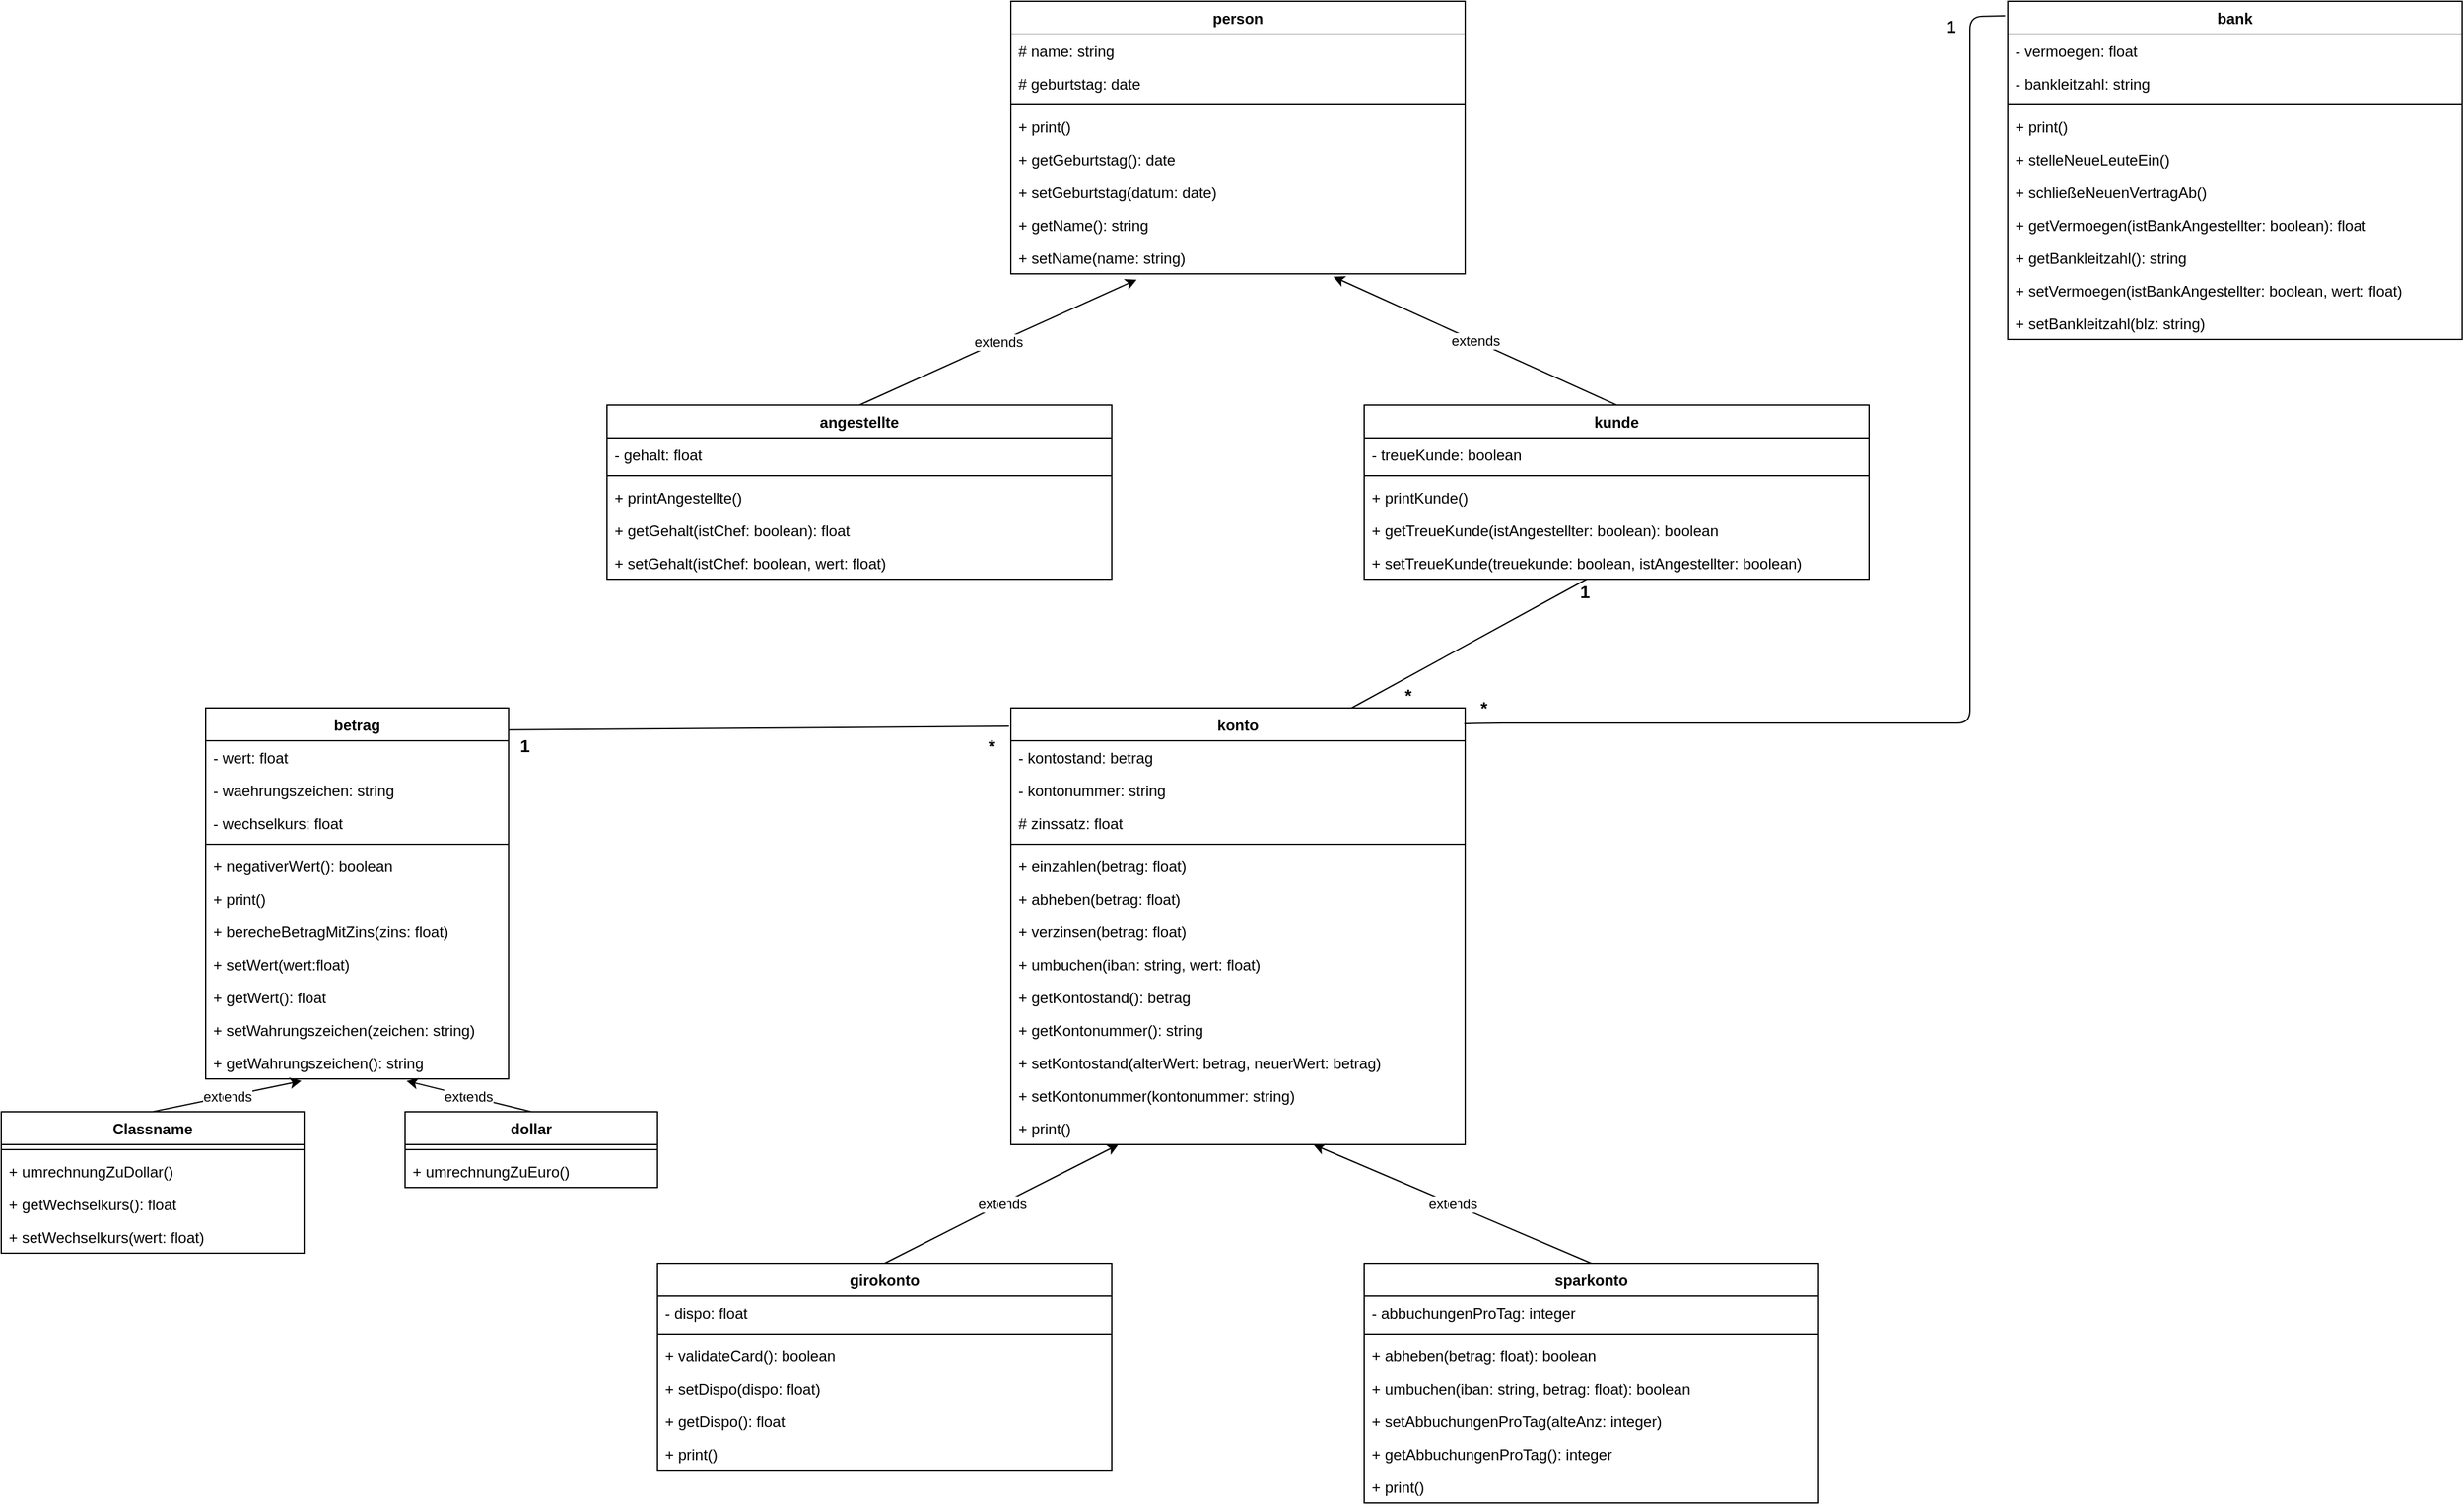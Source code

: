 <mxfile version="13.9.9" type="device"><diagram id="Ds939YUSmN-iUwG1mhIV" name="Seite-1"><mxGraphModel dx="2637" dy="2512" grid="1" gridSize="10" guides="1" tooltips="1" connect="1" arrows="1" fold="1" page="1" pageScale="1" pageWidth="827" pageHeight="1169" math="0" shadow="0"><root><mxCell id="0"/><mxCell id="1" parent="0"/><mxCell id="uOISEq5piqEzutjLCEJP-1" value="bank" style="swimlane;fontStyle=1;align=center;verticalAlign=top;childLayout=stackLayout;horizontal=1;startSize=26;horizontalStack=0;resizeParent=1;resizeParentMax=0;resizeLast=0;collapsible=1;marginBottom=0;" parent="1" vertex="1"><mxGeometry x="790" y="-120" width="360" height="268" as="geometry"/></mxCell><mxCell id="uOISEq5piqEzutjLCEJP-2" value="- vermoegen: float" style="text;strokeColor=none;fillColor=none;align=left;verticalAlign=top;spacingLeft=4;spacingRight=4;overflow=hidden;rotatable=0;points=[[0,0.5],[1,0.5]];portConstraint=eastwest;" parent="uOISEq5piqEzutjLCEJP-1" vertex="1"><mxGeometry y="26" width="360" height="26" as="geometry"/></mxCell><mxCell id="uOISEq5piqEzutjLCEJP-47" value="- bankleitzahl: string" style="text;strokeColor=none;fillColor=none;align=left;verticalAlign=top;spacingLeft=4;spacingRight=4;overflow=hidden;rotatable=0;points=[[0,0.5],[1,0.5]];portConstraint=eastwest;" parent="uOISEq5piqEzutjLCEJP-1" vertex="1"><mxGeometry y="52" width="360" height="26" as="geometry"/></mxCell><mxCell id="uOISEq5piqEzutjLCEJP-3" value="" style="line;strokeWidth=1;fillColor=none;align=left;verticalAlign=middle;spacingTop=-1;spacingLeft=3;spacingRight=3;rotatable=0;labelPosition=right;points=[];portConstraint=eastwest;" parent="uOISEq5piqEzutjLCEJP-1" vertex="1"><mxGeometry y="78" width="360" height="8" as="geometry"/></mxCell><mxCell id="uOISEq5piqEzutjLCEJP-4" value="+ print()" style="text;strokeColor=none;fillColor=none;align=left;verticalAlign=top;spacingLeft=4;spacingRight=4;overflow=hidden;rotatable=0;points=[[0,0.5],[1,0.5]];portConstraint=eastwest;" parent="uOISEq5piqEzutjLCEJP-1" vertex="1"><mxGeometry y="86" width="360" height="26" as="geometry"/></mxCell><mxCell id="peLGVmzXdLXTASPEYZK7-20" value="+ stelleNeueLeuteEin()" style="text;strokeColor=none;fillColor=none;align=left;verticalAlign=top;spacingLeft=4;spacingRight=4;overflow=hidden;rotatable=0;points=[[0,0.5],[1,0.5]];portConstraint=eastwest;" parent="uOISEq5piqEzutjLCEJP-1" vertex="1"><mxGeometry y="112" width="360" height="26" as="geometry"/></mxCell><mxCell id="peLGVmzXdLXTASPEYZK7-21" value="+ schließeNeuenVertragAb()" style="text;strokeColor=none;fillColor=none;align=left;verticalAlign=top;spacingLeft=4;spacingRight=4;overflow=hidden;rotatable=0;points=[[0,0.5],[1,0.5]];portConstraint=eastwest;" parent="uOISEq5piqEzutjLCEJP-1" vertex="1"><mxGeometry y="138" width="360" height="26" as="geometry"/></mxCell><mxCell id="rP_SWubQd7InjoRnyB30-1" value="+ getVermoegen(istBankAngestellter: boolean): float" style="text;strokeColor=none;fillColor=none;align=left;verticalAlign=top;spacingLeft=4;spacingRight=4;overflow=hidden;rotatable=0;points=[[0,0.5],[1,0.5]];portConstraint=eastwest;" parent="uOISEq5piqEzutjLCEJP-1" vertex="1"><mxGeometry y="164" width="360" height="26" as="geometry"/></mxCell><mxCell id="rP_SWubQd7InjoRnyB30-2" value="+ getBankleitzahl(): string" style="text;strokeColor=none;fillColor=none;align=left;verticalAlign=top;spacingLeft=4;spacingRight=4;overflow=hidden;rotatable=0;points=[[0,0.5],[1,0.5]];portConstraint=eastwest;" parent="uOISEq5piqEzutjLCEJP-1" vertex="1"><mxGeometry y="190" width="360" height="26" as="geometry"/></mxCell><mxCell id="rP_SWubQd7InjoRnyB30-3" value="+ setVermoegen(istBankAngestellter: boolean, wert: float)" style="text;strokeColor=none;fillColor=none;align=left;verticalAlign=top;spacingLeft=4;spacingRight=4;overflow=hidden;rotatable=0;points=[[0,0.5],[1,0.5]];portConstraint=eastwest;" parent="uOISEq5piqEzutjLCEJP-1" vertex="1"><mxGeometry y="216" width="360" height="26" as="geometry"/></mxCell><mxCell id="rP_SWubQd7InjoRnyB30-4" value="+ setBankleitzahl(blz: string)" style="text;strokeColor=none;fillColor=none;align=left;verticalAlign=top;spacingLeft=4;spacingRight=4;overflow=hidden;rotatable=0;points=[[0,0.5],[1,0.5]];portConstraint=eastwest;" parent="uOISEq5piqEzutjLCEJP-1" vertex="1"><mxGeometry y="242" width="360" height="26" as="geometry"/></mxCell><mxCell id="uOISEq5piqEzutjLCEJP-5" value="betrag" style="swimlane;fontStyle=1;align=center;verticalAlign=top;childLayout=stackLayout;horizontal=1;startSize=26;horizontalStack=0;resizeParent=1;resizeParentMax=0;resizeLast=0;collapsible=1;marginBottom=0;" parent="1" vertex="1"><mxGeometry x="-638" y="440" width="240" height="294" as="geometry"/></mxCell><mxCell id="uOISEq5piqEzutjLCEJP-6" value="- wert: float" style="text;strokeColor=none;fillColor=none;align=left;verticalAlign=top;spacingLeft=4;spacingRight=4;overflow=hidden;rotatable=0;points=[[0,0.5],[1,0.5]];portConstraint=eastwest;" parent="uOISEq5piqEzutjLCEJP-5" vertex="1"><mxGeometry y="26" width="240" height="26" as="geometry"/></mxCell><mxCell id="uOISEq5piqEzutjLCEJP-19" value="- waehrungszeichen: string" style="text;strokeColor=none;fillColor=none;align=left;verticalAlign=top;spacingLeft=4;spacingRight=4;overflow=hidden;rotatable=0;points=[[0,0.5],[1,0.5]];portConstraint=eastwest;" parent="uOISEq5piqEzutjLCEJP-5" vertex="1"><mxGeometry y="52" width="240" height="26" as="geometry"/></mxCell><mxCell id="e3YK6IXFhvt8WSWS-1vw-3" value="- wechselkurs: float" style="text;strokeColor=none;fillColor=none;align=left;verticalAlign=top;spacingLeft=4;spacingRight=4;overflow=hidden;rotatable=0;points=[[0,0.5],[1,0.5]];portConstraint=eastwest;" vertex="1" parent="uOISEq5piqEzutjLCEJP-5"><mxGeometry y="78" width="240" height="26" as="geometry"/></mxCell><mxCell id="uOISEq5piqEzutjLCEJP-7" value="" style="line;strokeWidth=1;fillColor=none;align=left;verticalAlign=middle;spacingTop=-1;spacingLeft=3;spacingRight=3;rotatable=0;labelPosition=right;points=[];portConstraint=eastwest;" parent="uOISEq5piqEzutjLCEJP-5" vertex="1"><mxGeometry y="104" width="240" height="8" as="geometry"/></mxCell><mxCell id="uOISEq5piqEzutjLCEJP-8" value="+ negativerWert(): boolean" style="text;strokeColor=none;fillColor=none;align=left;verticalAlign=top;spacingLeft=4;spacingRight=4;overflow=hidden;rotatable=0;points=[[0,0.5],[1,0.5]];portConstraint=eastwest;" parent="uOISEq5piqEzutjLCEJP-5" vertex="1"><mxGeometry y="112" width="240" height="26" as="geometry"/></mxCell><mxCell id="peLGVmzXdLXTASPEYZK7-26" value="+ print()" style="text;strokeColor=none;fillColor=none;align=left;verticalAlign=top;spacingLeft=4;spacingRight=4;overflow=hidden;rotatable=0;points=[[0,0.5],[1,0.5]];portConstraint=eastwest;" parent="uOISEq5piqEzutjLCEJP-5" vertex="1"><mxGeometry y="138" width="240" height="26" as="geometry"/></mxCell><mxCell id="peLGVmzXdLXTASPEYZK7-27" value="+ berecheBetragMitZins(zins: float)" style="text;strokeColor=none;fillColor=none;align=left;verticalAlign=top;spacingLeft=4;spacingRight=4;overflow=hidden;rotatable=0;points=[[0,0.5],[1,0.5]];portConstraint=eastwest;" parent="uOISEq5piqEzutjLCEJP-5" vertex="1"><mxGeometry y="164" width="240" height="26" as="geometry"/></mxCell><mxCell id="rP_SWubQd7InjoRnyB30-31" value="+ setWert(wert:float)" style="text;strokeColor=none;fillColor=none;align=left;verticalAlign=top;spacingLeft=4;spacingRight=4;overflow=hidden;rotatable=0;points=[[0,0.5],[1,0.5]];portConstraint=eastwest;" parent="uOISEq5piqEzutjLCEJP-5" vertex="1"><mxGeometry y="190" width="240" height="26" as="geometry"/></mxCell><mxCell id="rP_SWubQd7InjoRnyB30-32" value="+ getWert(): float" style="text;strokeColor=none;fillColor=none;align=left;verticalAlign=top;spacingLeft=4;spacingRight=4;overflow=hidden;rotatable=0;points=[[0,0.5],[1,0.5]];portConstraint=eastwest;" parent="uOISEq5piqEzutjLCEJP-5" vertex="1"><mxGeometry y="216" width="240" height="26" as="geometry"/></mxCell><mxCell id="rP_SWubQd7InjoRnyB30-33" value="+ setWahrungszeichen(zeichen: string)" style="text;strokeColor=none;fillColor=none;align=left;verticalAlign=top;spacingLeft=4;spacingRight=4;overflow=hidden;rotatable=0;points=[[0,0.5],[1,0.5]];portConstraint=eastwest;" parent="uOISEq5piqEzutjLCEJP-5" vertex="1"><mxGeometry y="242" width="240" height="26" as="geometry"/></mxCell><mxCell id="rP_SWubQd7InjoRnyB30-34" value="+ getWahrungszeichen(): string" style="text;strokeColor=none;fillColor=none;align=left;verticalAlign=top;spacingLeft=4;spacingRight=4;overflow=hidden;rotatable=0;points=[[0,0.5],[1,0.5]];portConstraint=eastwest;" parent="uOISEq5piqEzutjLCEJP-5" vertex="1"><mxGeometry y="268" width="240" height="26" as="geometry"/></mxCell><mxCell id="uOISEq5piqEzutjLCEJP-13" value="extends" style="endArrow=classic;html=1;exitX=0.5;exitY=0;exitDx=0;exitDy=0;entryX=0.316;entryY=1.059;entryDx=0;entryDy=0;entryPerimeter=0;" parent="1" source="uOISEq5piqEzutjLCEJP-24" target="rP_SWubQd7InjoRnyB30-34" edge="1"><mxGeometry relative="1" as="geometry"><mxPoint x="-360" y="702" as="sourcePoint"/><mxPoint x="-558" y="730" as="targetPoint"/></mxGeometry></mxCell><mxCell id="uOISEq5piqEzutjLCEJP-14" value="e" style="edgeLabel;resizable=0;html=1;align=center;verticalAlign=middle;" parent="uOISEq5piqEzutjLCEJP-13" connectable="0" vertex="1"><mxGeometry relative="1" as="geometry"/></mxCell><mxCell id="uOISEq5piqEzutjLCEJP-15" value="dollar" style="swimlane;fontStyle=1;align=center;verticalAlign=top;childLayout=stackLayout;horizontal=1;startSize=26;horizontalStack=0;resizeParent=1;resizeParentMax=0;resizeLast=0;collapsible=1;marginBottom=0;" parent="1" vertex="1"><mxGeometry x="-480" y="760" width="200" height="60" as="geometry"/></mxCell><mxCell id="uOISEq5piqEzutjLCEJP-17" value="" style="line;strokeWidth=1;fillColor=none;align=left;verticalAlign=middle;spacingTop=-1;spacingLeft=3;spacingRight=3;rotatable=0;labelPosition=right;points=[];portConstraint=eastwest;" parent="uOISEq5piqEzutjLCEJP-15" vertex="1"><mxGeometry y="26" width="200" height="8" as="geometry"/></mxCell><mxCell id="uOISEq5piqEzutjLCEJP-18" value="+ umrechnungZuEuro()" style="text;strokeColor=none;fillColor=none;align=left;verticalAlign=top;spacingLeft=4;spacingRight=4;overflow=hidden;rotatable=0;points=[[0,0.5],[1,0.5]];portConstraint=eastwest;" parent="uOISEq5piqEzutjLCEJP-15" vertex="1"><mxGeometry y="34" width="200" height="26" as="geometry"/></mxCell><mxCell id="uOISEq5piqEzutjLCEJP-24" value="Classname" style="swimlane;fontStyle=1;align=center;verticalAlign=top;childLayout=stackLayout;horizontal=1;startSize=26;horizontalStack=0;resizeParent=1;resizeParentMax=0;resizeLast=0;collapsible=1;marginBottom=0;" parent="1" vertex="1"><mxGeometry x="-800" y="760" width="240" height="112" as="geometry"/></mxCell><mxCell id="uOISEq5piqEzutjLCEJP-26" value="" style="line;strokeWidth=1;fillColor=none;align=left;verticalAlign=middle;spacingTop=-1;spacingLeft=3;spacingRight=3;rotatable=0;labelPosition=right;points=[];portConstraint=eastwest;" parent="uOISEq5piqEzutjLCEJP-24" vertex="1"><mxGeometry y="26" width="240" height="8" as="geometry"/></mxCell><mxCell id="rP_SWubQd7InjoRnyB30-35" value="+ umrechnungZuDollar()" style="text;strokeColor=none;fillColor=none;align=left;verticalAlign=top;spacingLeft=4;spacingRight=4;overflow=hidden;rotatable=0;points=[[0,0.5],[1,0.5]];portConstraint=eastwest;" parent="uOISEq5piqEzutjLCEJP-24" vertex="1"><mxGeometry y="34" width="240" height="26" as="geometry"/></mxCell><mxCell id="rP_SWubQd7InjoRnyB30-36" value="+ getWechselkurs(): float" style="text;strokeColor=none;fillColor=none;align=left;verticalAlign=top;spacingLeft=4;spacingRight=4;overflow=hidden;rotatable=0;points=[[0,0.5],[1,0.5]];portConstraint=eastwest;" parent="uOISEq5piqEzutjLCEJP-24" vertex="1"><mxGeometry y="60" width="240" height="26" as="geometry"/></mxCell><mxCell id="uOISEq5piqEzutjLCEJP-27" value="+ setWechselkurs(wert: float)" style="text;strokeColor=none;fillColor=none;align=left;verticalAlign=top;spacingLeft=4;spacingRight=4;overflow=hidden;rotatable=0;points=[[0,0.5],[1,0.5]];portConstraint=eastwest;" parent="uOISEq5piqEzutjLCEJP-24" vertex="1"><mxGeometry y="86" width="240" height="26" as="geometry"/></mxCell><mxCell id="uOISEq5piqEzutjLCEJP-28" value="extends" style="endArrow=classic;html=1;exitX=0.5;exitY=0;exitDx=0;exitDy=0;entryX=0.663;entryY=1.059;entryDx=0;entryDy=0;entryPerimeter=0;" parent="1" source="uOISEq5piqEzutjLCEJP-15" target="rP_SWubQd7InjoRnyB30-34" edge="1"><mxGeometry relative="1" as="geometry"><mxPoint x="-675" y="652" as="sourcePoint"/><mxPoint x="-510" y="740" as="targetPoint"/></mxGeometry></mxCell><mxCell id="uOISEq5piqEzutjLCEJP-29" value="e" style="edgeLabel;resizable=0;html=1;align=center;verticalAlign=middle;" parent="uOISEq5piqEzutjLCEJP-28" connectable="0" vertex="1"><mxGeometry relative="1" as="geometry"/></mxCell><mxCell id="uOISEq5piqEzutjLCEJP-30" value="angestellte" style="swimlane;fontStyle=1;align=center;verticalAlign=top;childLayout=stackLayout;horizontal=1;startSize=26;horizontalStack=0;resizeParent=1;resizeParentMax=0;resizeLast=0;collapsible=1;marginBottom=0;" parent="1" vertex="1"><mxGeometry x="-320" y="200" width="400" height="138" as="geometry"/></mxCell><mxCell id="uOISEq5piqEzutjLCEJP-31" value="- gehalt: float" style="text;strokeColor=none;fillColor=none;align=left;verticalAlign=top;spacingLeft=4;spacingRight=4;overflow=hidden;rotatable=0;points=[[0,0.5],[1,0.5]];portConstraint=eastwest;" parent="uOISEq5piqEzutjLCEJP-30" vertex="1"><mxGeometry y="26" width="400" height="26" as="geometry"/></mxCell><mxCell id="uOISEq5piqEzutjLCEJP-32" value="" style="line;strokeWidth=1;fillColor=none;align=left;verticalAlign=middle;spacingTop=-1;spacingLeft=3;spacingRight=3;rotatable=0;labelPosition=right;points=[];portConstraint=eastwest;" parent="uOISEq5piqEzutjLCEJP-30" vertex="1"><mxGeometry y="52" width="400" height="8" as="geometry"/></mxCell><mxCell id="uOISEq5piqEzutjLCEJP-33" value="+ printAngestellte()" style="text;strokeColor=none;fillColor=none;align=left;verticalAlign=top;spacingLeft=4;spacingRight=4;overflow=hidden;rotatable=0;points=[[0,0.5],[1,0.5]];portConstraint=eastwest;" parent="uOISEq5piqEzutjLCEJP-30" vertex="1"><mxGeometry y="60" width="400" height="26" as="geometry"/></mxCell><mxCell id="rP_SWubQd7InjoRnyB30-5" value="+ getGehalt(istChef: boolean): float" style="text;strokeColor=none;fillColor=none;align=left;verticalAlign=top;spacingLeft=4;spacingRight=4;overflow=hidden;rotatable=0;points=[[0,0.5],[1,0.5]];portConstraint=eastwest;" parent="uOISEq5piqEzutjLCEJP-30" vertex="1"><mxGeometry y="86" width="400" height="26" as="geometry"/></mxCell><mxCell id="rP_SWubQd7InjoRnyB30-8" value="+ setGehalt(istChef: boolean, wert: float)" style="text;strokeColor=none;fillColor=none;align=left;verticalAlign=top;spacingLeft=4;spacingRight=4;overflow=hidden;rotatable=0;points=[[0,0.5],[1,0.5]];portConstraint=eastwest;" parent="uOISEq5piqEzutjLCEJP-30" vertex="1"><mxGeometry y="112" width="400" height="26" as="geometry"/></mxCell><mxCell id="uOISEq5piqEzutjLCEJP-34" value="kunde" style="swimlane;fontStyle=1;align=center;verticalAlign=top;childLayout=stackLayout;horizontal=1;startSize=26;horizontalStack=0;resizeParent=1;resizeParentMax=0;resizeLast=0;collapsible=1;marginBottom=0;" parent="1" vertex="1"><mxGeometry x="280" y="200" width="400" height="138" as="geometry"/></mxCell><mxCell id="uOISEq5piqEzutjLCEJP-35" value="- treueKunde: boolean" style="text;strokeColor=none;fillColor=none;align=left;verticalAlign=top;spacingLeft=4;spacingRight=4;overflow=hidden;rotatable=0;points=[[0,0.5],[1,0.5]];portConstraint=eastwest;" parent="uOISEq5piqEzutjLCEJP-34" vertex="1"><mxGeometry y="26" width="400" height="26" as="geometry"/></mxCell><mxCell id="uOISEq5piqEzutjLCEJP-36" value="" style="line;strokeWidth=1;fillColor=none;align=left;verticalAlign=middle;spacingTop=-1;spacingLeft=3;spacingRight=3;rotatable=0;labelPosition=right;points=[];portConstraint=eastwest;" parent="uOISEq5piqEzutjLCEJP-34" vertex="1"><mxGeometry y="52" width="400" height="8" as="geometry"/></mxCell><mxCell id="uOISEq5piqEzutjLCEJP-37" value="+ printKunde()" style="text;strokeColor=none;fillColor=none;align=left;verticalAlign=top;spacingLeft=4;spacingRight=4;overflow=hidden;rotatable=0;points=[[0,0.5],[1,0.5]];portConstraint=eastwest;" parent="uOISEq5piqEzutjLCEJP-34" vertex="1"><mxGeometry y="60" width="400" height="26" as="geometry"/></mxCell><mxCell id="rP_SWubQd7InjoRnyB30-7" value="+ getTreueKunde(istAngestellter: boolean): boolean" style="text;strokeColor=none;fillColor=none;align=left;verticalAlign=top;spacingLeft=4;spacingRight=4;overflow=hidden;rotatable=0;points=[[0,0.5],[1,0.5]];portConstraint=eastwest;" parent="uOISEq5piqEzutjLCEJP-34" vertex="1"><mxGeometry y="86" width="400" height="26" as="geometry"/></mxCell><mxCell id="rP_SWubQd7InjoRnyB30-9" value="+ setTreueKunde(treuekunde: boolean, istAngestellter: boolean)" style="text;strokeColor=none;fillColor=none;align=left;verticalAlign=top;spacingLeft=4;spacingRight=4;overflow=hidden;rotatable=0;points=[[0,0.5],[1,0.5]];portConstraint=eastwest;" parent="uOISEq5piqEzutjLCEJP-34" vertex="1"><mxGeometry y="112" width="400" height="26" as="geometry"/></mxCell><mxCell id="uOISEq5piqEzutjLCEJP-38" value="konto" style="swimlane;fontStyle=1;align=center;verticalAlign=top;childLayout=stackLayout;horizontal=1;startSize=26;horizontalStack=0;resizeParent=1;resizeParentMax=0;resizeLast=0;collapsible=1;marginBottom=0;" parent="1" vertex="1"><mxGeometry y="440" width="360" height="346" as="geometry"/></mxCell><mxCell id="uOISEq5piqEzutjLCEJP-39" value="- kontostand: betrag" style="text;strokeColor=none;fillColor=none;align=left;verticalAlign=top;spacingLeft=4;spacingRight=4;overflow=hidden;rotatable=0;points=[[0,0.5],[1,0.5]];portConstraint=eastwest;" parent="uOISEq5piqEzutjLCEJP-38" vertex="1"><mxGeometry y="26" width="360" height="26" as="geometry"/></mxCell><mxCell id="uOISEq5piqEzutjLCEJP-45" value="- kontonummer: string" style="text;strokeColor=none;fillColor=none;align=left;verticalAlign=top;spacingLeft=4;spacingRight=4;overflow=hidden;rotatable=0;points=[[0,0.5],[1,0.5]];portConstraint=eastwest;" parent="uOISEq5piqEzutjLCEJP-38" vertex="1"><mxGeometry y="52" width="360" height="26" as="geometry"/></mxCell><mxCell id="uOISEq5piqEzutjLCEJP-57" value="# zinssatz: float" style="text;strokeColor=none;fillColor=none;align=left;verticalAlign=top;spacingLeft=4;spacingRight=4;overflow=hidden;rotatable=0;points=[[0,0.5],[1,0.5]];portConstraint=eastwest;" parent="uOISEq5piqEzutjLCEJP-38" vertex="1"><mxGeometry y="78" width="360" height="26" as="geometry"/></mxCell><mxCell id="uOISEq5piqEzutjLCEJP-40" value="" style="line;strokeWidth=1;fillColor=none;align=left;verticalAlign=middle;spacingTop=-1;spacingLeft=3;spacingRight=3;rotatable=0;labelPosition=right;points=[];portConstraint=eastwest;" parent="uOISEq5piqEzutjLCEJP-38" vertex="1"><mxGeometry y="104" width="360" height="8" as="geometry"/></mxCell><mxCell id="uOISEq5piqEzutjLCEJP-41" value="+ einzahlen(betrag: float)" style="text;strokeColor=none;fillColor=none;align=left;verticalAlign=top;spacingLeft=4;spacingRight=4;overflow=hidden;rotatable=0;points=[[0,0.5],[1,0.5]];portConstraint=eastwest;" parent="uOISEq5piqEzutjLCEJP-38" vertex="1"><mxGeometry y="112" width="360" height="26" as="geometry"/></mxCell><mxCell id="uOISEq5piqEzutjLCEJP-42" value="+ abheben(betrag: float)" style="text;strokeColor=none;fillColor=none;align=left;verticalAlign=top;spacingLeft=4;spacingRight=4;overflow=hidden;rotatable=0;points=[[0,0.5],[1,0.5]];portConstraint=eastwest;" parent="uOISEq5piqEzutjLCEJP-38" vertex="1"><mxGeometry y="138" width="360" height="26" as="geometry"/></mxCell><mxCell id="uOISEq5piqEzutjLCEJP-43" value="+ verzinsen(betrag: float)" style="text;strokeColor=none;fillColor=none;align=left;verticalAlign=top;spacingLeft=4;spacingRight=4;overflow=hidden;rotatable=0;points=[[0,0.5],[1,0.5]];portConstraint=eastwest;" parent="uOISEq5piqEzutjLCEJP-38" vertex="1"><mxGeometry y="164" width="360" height="26" as="geometry"/></mxCell><mxCell id="uOISEq5piqEzutjLCEJP-44" value="+ umbuchen(iban: string, wert: float)" style="text;strokeColor=none;fillColor=none;align=left;verticalAlign=top;spacingLeft=4;spacingRight=4;overflow=hidden;rotatable=0;points=[[0,0.5],[1,0.5]];portConstraint=eastwest;" parent="uOISEq5piqEzutjLCEJP-38" vertex="1"><mxGeometry y="190" width="360" height="26" as="geometry"/></mxCell><mxCell id="rP_SWubQd7InjoRnyB30-17" value="+ getKontostand(): betrag" style="text;strokeColor=none;fillColor=none;align=left;verticalAlign=top;spacingLeft=4;spacingRight=4;overflow=hidden;rotatable=0;points=[[0,0.5],[1,0.5]];portConstraint=eastwest;" parent="uOISEq5piqEzutjLCEJP-38" vertex="1"><mxGeometry y="216" width="360" height="26" as="geometry"/></mxCell><mxCell id="rP_SWubQd7InjoRnyB30-18" value="+ getKontonummer(): string" style="text;strokeColor=none;fillColor=none;align=left;verticalAlign=top;spacingLeft=4;spacingRight=4;overflow=hidden;rotatable=0;points=[[0,0.5],[1,0.5]];portConstraint=eastwest;" parent="uOISEq5piqEzutjLCEJP-38" vertex="1"><mxGeometry y="242" width="360" height="26" as="geometry"/></mxCell><mxCell id="rP_SWubQd7InjoRnyB30-19" value="+ setKontostand(alterWert: betrag, neuerWert: betrag)" style="text;strokeColor=none;fillColor=none;align=left;verticalAlign=top;spacingLeft=4;spacingRight=4;overflow=hidden;rotatable=0;points=[[0,0.5],[1,0.5]];portConstraint=eastwest;" parent="uOISEq5piqEzutjLCEJP-38" vertex="1"><mxGeometry y="268" width="360" height="26" as="geometry"/></mxCell><mxCell id="rP_SWubQd7InjoRnyB30-20" value="+ setKontonummer(kontonummer: string)" style="text;strokeColor=none;fillColor=none;align=left;verticalAlign=top;spacingLeft=4;spacingRight=4;overflow=hidden;rotatable=0;points=[[0,0.5],[1,0.5]];portConstraint=eastwest;" parent="uOISEq5piqEzutjLCEJP-38" vertex="1"><mxGeometry y="294" width="360" height="26" as="geometry"/></mxCell><mxCell id="peLGVmzXdLXTASPEYZK7-22" value="+ print()" style="text;strokeColor=none;fillColor=none;align=left;verticalAlign=top;spacingLeft=4;spacingRight=4;overflow=hidden;rotatable=0;points=[[0,0.5],[1,0.5]];portConstraint=eastwest;" parent="uOISEq5piqEzutjLCEJP-38" vertex="1"><mxGeometry y="320" width="360" height="26" as="geometry"/></mxCell><mxCell id="uOISEq5piqEzutjLCEJP-49" value="girokonto" style="swimlane;fontStyle=1;align=center;verticalAlign=top;childLayout=stackLayout;horizontal=1;startSize=26;horizontalStack=0;resizeParent=1;resizeParentMax=0;resizeLast=0;collapsible=1;marginBottom=0;" parent="1" vertex="1"><mxGeometry x="-280" y="880" width="360" height="164" as="geometry"/></mxCell><mxCell id="uOISEq5piqEzutjLCEJP-59" value="- dispo: float" style="text;strokeColor=none;fillColor=none;align=left;verticalAlign=top;spacingLeft=4;spacingRight=4;overflow=hidden;rotatable=0;points=[[0,0.5],[1,0.5]];portConstraint=eastwest;" parent="uOISEq5piqEzutjLCEJP-49" vertex="1"><mxGeometry y="26" width="360" height="26" as="geometry"/></mxCell><mxCell id="uOISEq5piqEzutjLCEJP-51" value="" style="line;strokeWidth=1;fillColor=none;align=left;verticalAlign=middle;spacingTop=-1;spacingLeft=3;spacingRight=3;rotatable=0;labelPosition=right;points=[];portConstraint=eastwest;" parent="uOISEq5piqEzutjLCEJP-49" vertex="1"><mxGeometry y="52" width="360" height="8" as="geometry"/></mxCell><mxCell id="uOISEq5piqEzutjLCEJP-52" value="+ validateCard(): boolean" style="text;strokeColor=none;fillColor=none;align=left;verticalAlign=top;spacingLeft=4;spacingRight=4;overflow=hidden;rotatable=0;points=[[0,0.5],[1,0.5]];portConstraint=eastwest;" parent="uOISEq5piqEzutjLCEJP-49" vertex="1"><mxGeometry y="60" width="360" height="26" as="geometry"/></mxCell><mxCell id="rP_SWubQd7InjoRnyB30-21" value="+ setDispo(dispo: float)" style="text;strokeColor=none;fillColor=none;align=left;verticalAlign=top;spacingLeft=4;spacingRight=4;overflow=hidden;rotatable=0;points=[[0,0.5],[1,0.5]];portConstraint=eastwest;" parent="uOISEq5piqEzutjLCEJP-49" vertex="1"><mxGeometry y="86" width="360" height="26" as="geometry"/></mxCell><mxCell id="e3YK6IXFhvt8WSWS-1vw-1" value="+ getDispo(): float" style="text;strokeColor=none;fillColor=none;align=left;verticalAlign=top;spacingLeft=4;spacingRight=4;overflow=hidden;rotatable=0;points=[[0,0.5],[1,0.5]];portConstraint=eastwest;" vertex="1" parent="uOISEq5piqEzutjLCEJP-49"><mxGeometry y="112" width="360" height="26" as="geometry"/></mxCell><mxCell id="rP_SWubQd7InjoRnyB30-22" value="+ print()" style="text;strokeColor=none;fillColor=none;align=left;verticalAlign=top;spacingLeft=4;spacingRight=4;overflow=hidden;rotatable=0;points=[[0,0.5],[1,0.5]];portConstraint=eastwest;" parent="uOISEq5piqEzutjLCEJP-49" vertex="1"><mxGeometry y="138" width="360" height="26" as="geometry"/></mxCell><mxCell id="uOISEq5piqEzutjLCEJP-53" value="sparkonto" style="swimlane;fontStyle=1;align=center;verticalAlign=top;childLayout=stackLayout;horizontal=1;startSize=26;horizontalStack=0;resizeParent=1;resizeParentMax=0;resizeLast=0;collapsible=1;marginBottom=0;" parent="1" vertex="1"><mxGeometry x="280" y="880" width="360" height="190" as="geometry"/></mxCell><mxCell id="uOISEq5piqEzutjLCEJP-54" value="- abbuchungenProTag: integer " style="text;strokeColor=none;fillColor=none;align=left;verticalAlign=top;spacingLeft=4;spacingRight=4;overflow=hidden;rotatable=0;points=[[0,0.5],[1,0.5]];portConstraint=eastwest;" parent="uOISEq5piqEzutjLCEJP-53" vertex="1"><mxGeometry y="26" width="360" height="26" as="geometry"/></mxCell><mxCell id="uOISEq5piqEzutjLCEJP-55" value="" style="line;strokeWidth=1;fillColor=none;align=left;verticalAlign=middle;spacingTop=-1;spacingLeft=3;spacingRight=3;rotatable=0;labelPosition=right;points=[];portConstraint=eastwest;" parent="uOISEq5piqEzutjLCEJP-53" vertex="1"><mxGeometry y="52" width="360" height="8" as="geometry"/></mxCell><mxCell id="peLGVmzXdLXTASPEYZK7-24" value="+ abheben(betrag: float): boolean" style="text;strokeColor=none;fillColor=none;align=left;verticalAlign=top;spacingLeft=4;spacingRight=4;overflow=hidden;rotatable=0;points=[[0,0.5],[1,0.5]];portConstraint=eastwest;" parent="uOISEq5piqEzutjLCEJP-53" vertex="1"><mxGeometry y="60" width="360" height="26" as="geometry"/></mxCell><mxCell id="peLGVmzXdLXTASPEYZK7-25" value="+ umbuchen(iban: string, betrag: float): boolean" style="text;strokeColor=none;fillColor=none;align=left;verticalAlign=top;spacingLeft=4;spacingRight=4;overflow=hidden;rotatable=0;points=[[0,0.5],[1,0.5]];portConstraint=eastwest;" parent="uOISEq5piqEzutjLCEJP-53" vertex="1"><mxGeometry y="86" width="360" height="26" as="geometry"/></mxCell><mxCell id="rP_SWubQd7InjoRnyB30-23" value="+ setAbbuchungenProTag(alteAnz: integer)" style="text;strokeColor=none;fillColor=none;align=left;verticalAlign=top;spacingLeft=4;spacingRight=4;overflow=hidden;rotatable=0;points=[[0,0.5],[1,0.5]];portConstraint=eastwest;" parent="uOISEq5piqEzutjLCEJP-53" vertex="1"><mxGeometry y="112" width="360" height="26" as="geometry"/></mxCell><mxCell id="e3YK6IXFhvt8WSWS-1vw-2" value="+ getAbbuchungenProTag(): integer" style="text;strokeColor=none;fillColor=none;align=left;verticalAlign=top;spacingLeft=4;spacingRight=4;overflow=hidden;rotatable=0;points=[[0,0.5],[1,0.5]];portConstraint=eastwest;" vertex="1" parent="uOISEq5piqEzutjLCEJP-53"><mxGeometry y="138" width="360" height="26" as="geometry"/></mxCell><mxCell id="rP_SWubQd7InjoRnyB30-24" value="+ print()" style="text;strokeColor=none;fillColor=none;align=left;verticalAlign=top;spacingLeft=4;spacingRight=4;overflow=hidden;rotatable=0;points=[[0,0.5],[1,0.5]];portConstraint=eastwest;" parent="uOISEq5piqEzutjLCEJP-53" vertex="1"><mxGeometry y="164" width="360" height="26" as="geometry"/></mxCell><mxCell id="uOISEq5piqEzutjLCEJP-60" value="extends" style="endArrow=classic;html=1;exitX=0.5;exitY=0;exitDx=0;exitDy=0;entryX=0.237;entryY=1;entryDx=0;entryDy=0;entryPerimeter=0;" parent="1" source="uOISEq5piqEzutjLCEJP-49" target="peLGVmzXdLXTASPEYZK7-22" edge="1"><mxGeometry relative="1" as="geometry"><mxPoint x="-35" y="820" as="sourcePoint"/><mxPoint x="120" y="830" as="targetPoint"/></mxGeometry></mxCell><mxCell id="uOISEq5piqEzutjLCEJP-61" value="e" style="edgeLabel;resizable=0;html=1;align=center;verticalAlign=middle;" parent="uOISEq5piqEzutjLCEJP-60" connectable="0" vertex="1"><mxGeometry relative="1" as="geometry"/></mxCell><mxCell id="uOISEq5piqEzutjLCEJP-62" value="extends" style="endArrow=classic;html=1;exitX=0.5;exitY=0;exitDx=0;exitDy=0;entryX=0.666;entryY=1;entryDx=0;entryDy=0;entryPerimeter=0;" parent="1" source="uOISEq5piqEzutjLCEJP-53" target="peLGVmzXdLXTASPEYZK7-22" edge="1"><mxGeometry relative="1" as="geometry"><mxPoint x="-25" y="830" as="sourcePoint"/><mxPoint x="240" y="790" as="targetPoint"/></mxGeometry></mxCell><mxCell id="uOISEq5piqEzutjLCEJP-63" value="e" style="edgeLabel;resizable=0;html=1;align=center;verticalAlign=middle;" parent="uOISEq5piqEzutjLCEJP-62" connectable="0" vertex="1"><mxGeometry relative="1" as="geometry"/></mxCell><mxCell id="uOISEq5piqEzutjLCEJP-67" value="" style="endArrow=none;html=1;entryX=-0.004;entryY=0.042;entryDx=0;entryDy=0;entryPerimeter=0;exitX=1.001;exitY=0.059;exitDx=0;exitDy=0;exitPerimeter=0;" parent="1" source="uOISEq5piqEzutjLCEJP-5" target="uOISEq5piqEzutjLCEJP-38" edge="1"><mxGeometry width="50" height="50" relative="1" as="geometry"><mxPoint x="100" y="640" as="sourcePoint"/><mxPoint x="230" y="660" as="targetPoint"/></mxGeometry></mxCell><mxCell id="peLGVmzXdLXTASPEYZK7-3" value="person" style="swimlane;fontStyle=1;align=center;verticalAlign=top;childLayout=stackLayout;horizontal=1;startSize=26;horizontalStack=0;resizeParent=1;resizeParentMax=0;resizeLast=0;collapsible=1;marginBottom=0;" parent="1" vertex="1"><mxGeometry y="-120" width="360" height="216" as="geometry"/></mxCell><mxCell id="peLGVmzXdLXTASPEYZK7-4" value="# name: string" style="text;strokeColor=none;fillColor=none;align=left;verticalAlign=top;spacingLeft=4;spacingRight=4;overflow=hidden;rotatable=0;points=[[0,0.5],[1,0.5]];portConstraint=eastwest;" parent="peLGVmzXdLXTASPEYZK7-3" vertex="1"><mxGeometry y="26" width="360" height="26" as="geometry"/></mxCell><mxCell id="peLGVmzXdLXTASPEYZK7-7" value="# geburtstag: date" style="text;strokeColor=none;fillColor=none;align=left;verticalAlign=top;spacingLeft=4;spacingRight=4;overflow=hidden;rotatable=0;points=[[0,0.5],[1,0.5]];portConstraint=eastwest;" parent="peLGVmzXdLXTASPEYZK7-3" vertex="1"><mxGeometry y="52" width="360" height="26" as="geometry"/></mxCell><mxCell id="peLGVmzXdLXTASPEYZK7-5" value="" style="line;strokeWidth=1;fillColor=none;align=left;verticalAlign=middle;spacingTop=-1;spacingLeft=3;spacingRight=3;rotatable=0;labelPosition=right;points=[];portConstraint=eastwest;" parent="peLGVmzXdLXTASPEYZK7-3" vertex="1"><mxGeometry y="78" width="360" height="8" as="geometry"/></mxCell><mxCell id="peLGVmzXdLXTASPEYZK7-6" value="+ print()" style="text;strokeColor=none;fillColor=none;align=left;verticalAlign=top;spacingLeft=4;spacingRight=4;overflow=hidden;rotatable=0;points=[[0,0.5],[1,0.5]];portConstraint=eastwest;" parent="peLGVmzXdLXTASPEYZK7-3" vertex="1"><mxGeometry y="86" width="360" height="26" as="geometry"/></mxCell><mxCell id="rP_SWubQd7InjoRnyB30-16" value="+ getGeburtstag(): date" style="text;strokeColor=none;fillColor=none;align=left;verticalAlign=top;spacingLeft=4;spacingRight=4;overflow=hidden;rotatable=0;points=[[0,0.5],[1,0.5]];portConstraint=eastwest;" parent="peLGVmzXdLXTASPEYZK7-3" vertex="1"><mxGeometry y="112" width="360" height="26" as="geometry"/></mxCell><mxCell id="rP_SWubQd7InjoRnyB30-13" value="+ setGeburtstag(datum: date)" style="text;strokeColor=none;fillColor=none;align=left;verticalAlign=top;spacingLeft=4;spacingRight=4;overflow=hidden;rotatable=0;points=[[0,0.5],[1,0.5]];portConstraint=eastwest;" parent="peLGVmzXdLXTASPEYZK7-3" vertex="1"><mxGeometry y="138" width="360" height="26" as="geometry"/></mxCell><mxCell id="rP_SWubQd7InjoRnyB30-14" value="+ getName(): string" style="text;strokeColor=none;fillColor=none;align=left;verticalAlign=top;spacingLeft=4;spacingRight=4;overflow=hidden;rotatable=0;points=[[0,0.5],[1,0.5]];portConstraint=eastwest;" parent="peLGVmzXdLXTASPEYZK7-3" vertex="1"><mxGeometry y="164" width="360" height="26" as="geometry"/></mxCell><mxCell id="rP_SWubQd7InjoRnyB30-15" value="+ setName(name: string)" style="text;strokeColor=none;fillColor=none;align=left;verticalAlign=top;spacingLeft=4;spacingRight=4;overflow=hidden;rotatable=0;points=[[0,0.5],[1,0.5]];portConstraint=eastwest;" parent="peLGVmzXdLXTASPEYZK7-3" vertex="1"><mxGeometry y="190" width="360" height="26" as="geometry"/></mxCell><mxCell id="peLGVmzXdLXTASPEYZK7-8" value="extends" style="endArrow=classic;html=1;exitX=0.5;exitY=0;exitDx=0;exitDy=0;entryX=0.277;entryY=1.176;entryDx=0;entryDy=0;entryPerimeter=0;" parent="1" source="uOISEq5piqEzutjLCEJP-30" target="rP_SWubQd7InjoRnyB30-15" edge="1"><mxGeometry relative="1" as="geometry"><mxPoint x="470" y="338" as="sourcePoint"/><mxPoint x="470" y="277.998" as="targetPoint"/></mxGeometry></mxCell><mxCell id="peLGVmzXdLXTASPEYZK7-9" value="extends" style="endArrow=classic;html=1;exitX=0.5;exitY=0;exitDx=0;exitDy=0;entryX=0.71;entryY=1.086;entryDx=0;entryDy=0;entryPerimeter=0;" parent="1" source="uOISEq5piqEzutjLCEJP-34" target="rP_SWubQd7InjoRnyB30-15" edge="1"><mxGeometry relative="1" as="geometry"><mxPoint x="480" y="348" as="sourcePoint"/><mxPoint x="480" y="287.998" as="targetPoint"/></mxGeometry></mxCell><mxCell id="peLGVmzXdLXTASPEYZK7-12" value="&lt;b&gt;&lt;font style=&quot;font-size: 14px&quot;&gt;1&lt;/font&gt;&lt;/b&gt;" style="text;html=1;strokeColor=none;fillColor=none;align=center;verticalAlign=middle;whiteSpace=wrap;rounded=0;" parent="1" vertex="1"><mxGeometry x="740" y="-110" width="10" height="20" as="geometry"/></mxCell><mxCell id="peLGVmzXdLXTASPEYZK7-13" value="&lt;b&gt;&lt;font style=&quot;font-size: 14px&quot;&gt;*&lt;/font&gt;&lt;/b&gt;" style="text;html=1;strokeColor=none;fillColor=none;align=center;verticalAlign=middle;whiteSpace=wrap;rounded=0;" parent="1" vertex="1"><mxGeometry x="370" y="430" width="10" height="20" as="geometry"/></mxCell><mxCell id="peLGVmzXdLXTASPEYZK7-14" value="&lt;b&gt;&lt;font style=&quot;font-size: 14px&quot;&gt;1&lt;/font&gt;&lt;/b&gt;" style="text;html=1;strokeColor=none;fillColor=none;align=center;verticalAlign=middle;whiteSpace=wrap;rounded=0;" parent="1" vertex="1"><mxGeometry x="450" y="338" width="10" height="20" as="geometry"/></mxCell><mxCell id="peLGVmzXdLXTASPEYZK7-17" value="&lt;b&gt;&lt;font style=&quot;font-size: 14px&quot;&gt;*&lt;/font&gt;&lt;/b&gt;" style="text;html=1;strokeColor=none;fillColor=none;align=center;verticalAlign=middle;whiteSpace=wrap;rounded=0;" parent="1" vertex="1"><mxGeometry x="310" y="420" width="10" height="20" as="geometry"/></mxCell><mxCell id="peLGVmzXdLXTASPEYZK7-19" value="&lt;b&gt;&lt;font style=&quot;font-size: 14px&quot;&gt;1&lt;/font&gt;&lt;/b&gt;" style="text;html=1;strokeColor=none;fillColor=none;align=center;verticalAlign=middle;whiteSpace=wrap;rounded=0;" parent="1" vertex="1"><mxGeometry x="-390" y="460" width="10" height="20" as="geometry"/></mxCell><mxCell id="rP_SWubQd7InjoRnyB30-29" value="" style="endArrow=none;html=1;fontStyle=1;exitX=0.75;exitY=0;exitDx=0;exitDy=0;" parent="1" source="uOISEq5piqEzutjLCEJP-38" target="rP_SWubQd7InjoRnyB30-9" edge="1"><mxGeometry width="50" height="50" relative="1" as="geometry"><mxPoint x="413.999" y="462.0" as="sourcePoint"/><mxPoint x="600.26" y="564" as="targetPoint"/></mxGeometry></mxCell><mxCell id="rP_SWubQd7InjoRnyB30-30" value="" style="endArrow=none;html=1;exitX=0.998;exitY=0.036;exitDx=0;exitDy=0;entryX=-0.006;entryY=0.043;entryDx=0;entryDy=0;exitPerimeter=0;entryPerimeter=0;" parent="1" source="uOISEq5piqEzutjLCEJP-38" target="uOISEq5piqEzutjLCEJP-1" edge="1"><mxGeometry width="50" height="50" relative="1" as="geometry"><mxPoint x="760" y="450" as="sourcePoint"/><mxPoint x="810" y="400" as="targetPoint"/><Array as="points"><mxPoint x="380" y="452"/><mxPoint x="760" y="452"/><mxPoint x="760" y="-108"/></Array></mxGeometry></mxCell><mxCell id="rP_SWubQd7InjoRnyB30-38" value="&lt;b&gt;&lt;font style=&quot;font-size: 14px&quot;&gt;*&lt;/font&gt;&lt;/b&gt;" style="text;html=1;strokeColor=none;fillColor=none;align=center;verticalAlign=middle;whiteSpace=wrap;rounded=0;" parent="1" vertex="1"><mxGeometry x="-20" y="460" width="10" height="20" as="geometry"/></mxCell></root></mxGraphModel></diagram></mxfile>